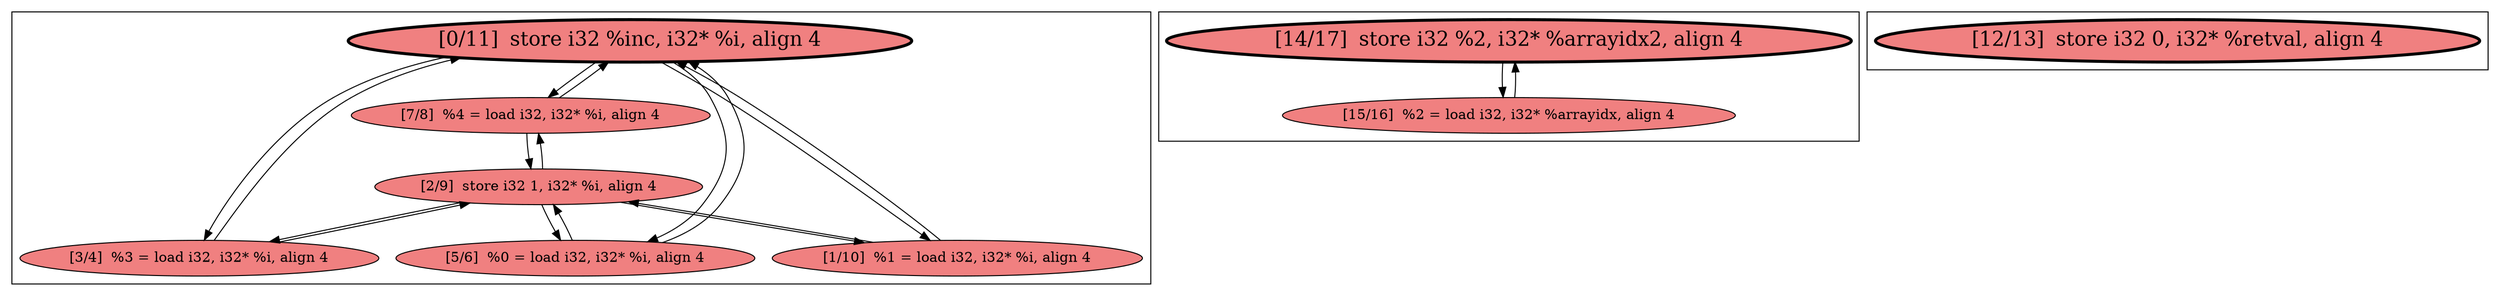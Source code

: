 
digraph G {



node33->node30 [ ]
node33->node32 [ ]
node35->node31 [ ]
node37->node36 [ ]
node35->node33 [ ]
node31->node35 [ ]
node30->node31 [ ]
node31->node30 [ ]
node31->node34 [ ]
node32->node33 [ ]
node32->node31 [ ]
node30->node33 [ ]
node34->node31 [ ]
node31->node32 [ ]
node36->node37 [ ]
node33->node35 [ ]
node33->node34 [ ]
node34->node33 [ ]


subgraph cluster2 {


node38 [penwidth=3.0,fontsize=20,fillcolor=lightcoral,label="[12/13]  store i32 0, i32* %retval, align 4",shape=ellipse,style=filled ]



}

subgraph cluster0 {


node35 [fillcolor=lightcoral,label="[1/10]  %1 = load i32, i32* %i, align 4",shape=ellipse,style=filled ]
node34 [fillcolor=lightcoral,label="[3/4]  %3 = load i32, i32* %i, align 4",shape=ellipse,style=filled ]
node33 [penwidth=3.0,fontsize=20,fillcolor=lightcoral,label="[0/11]  store i32 %inc, i32* %i, align 4",shape=ellipse,style=filled ]
node32 [fillcolor=lightcoral,label="[5/6]  %0 = load i32, i32* %i, align 4",shape=ellipse,style=filled ]
node30 [fillcolor=lightcoral,label="[7/8]  %4 = load i32, i32* %i, align 4",shape=ellipse,style=filled ]
node31 [fillcolor=lightcoral,label="[2/9]  store i32 1, i32* %i, align 4",shape=ellipse,style=filled ]



}

subgraph cluster1 {


node37 [penwidth=3.0,fontsize=20,fillcolor=lightcoral,label="[14/17]  store i32 %2, i32* %arrayidx2, align 4",shape=ellipse,style=filled ]
node36 [fillcolor=lightcoral,label="[15/16]  %2 = load i32, i32* %arrayidx, align 4",shape=ellipse,style=filled ]



}

}
